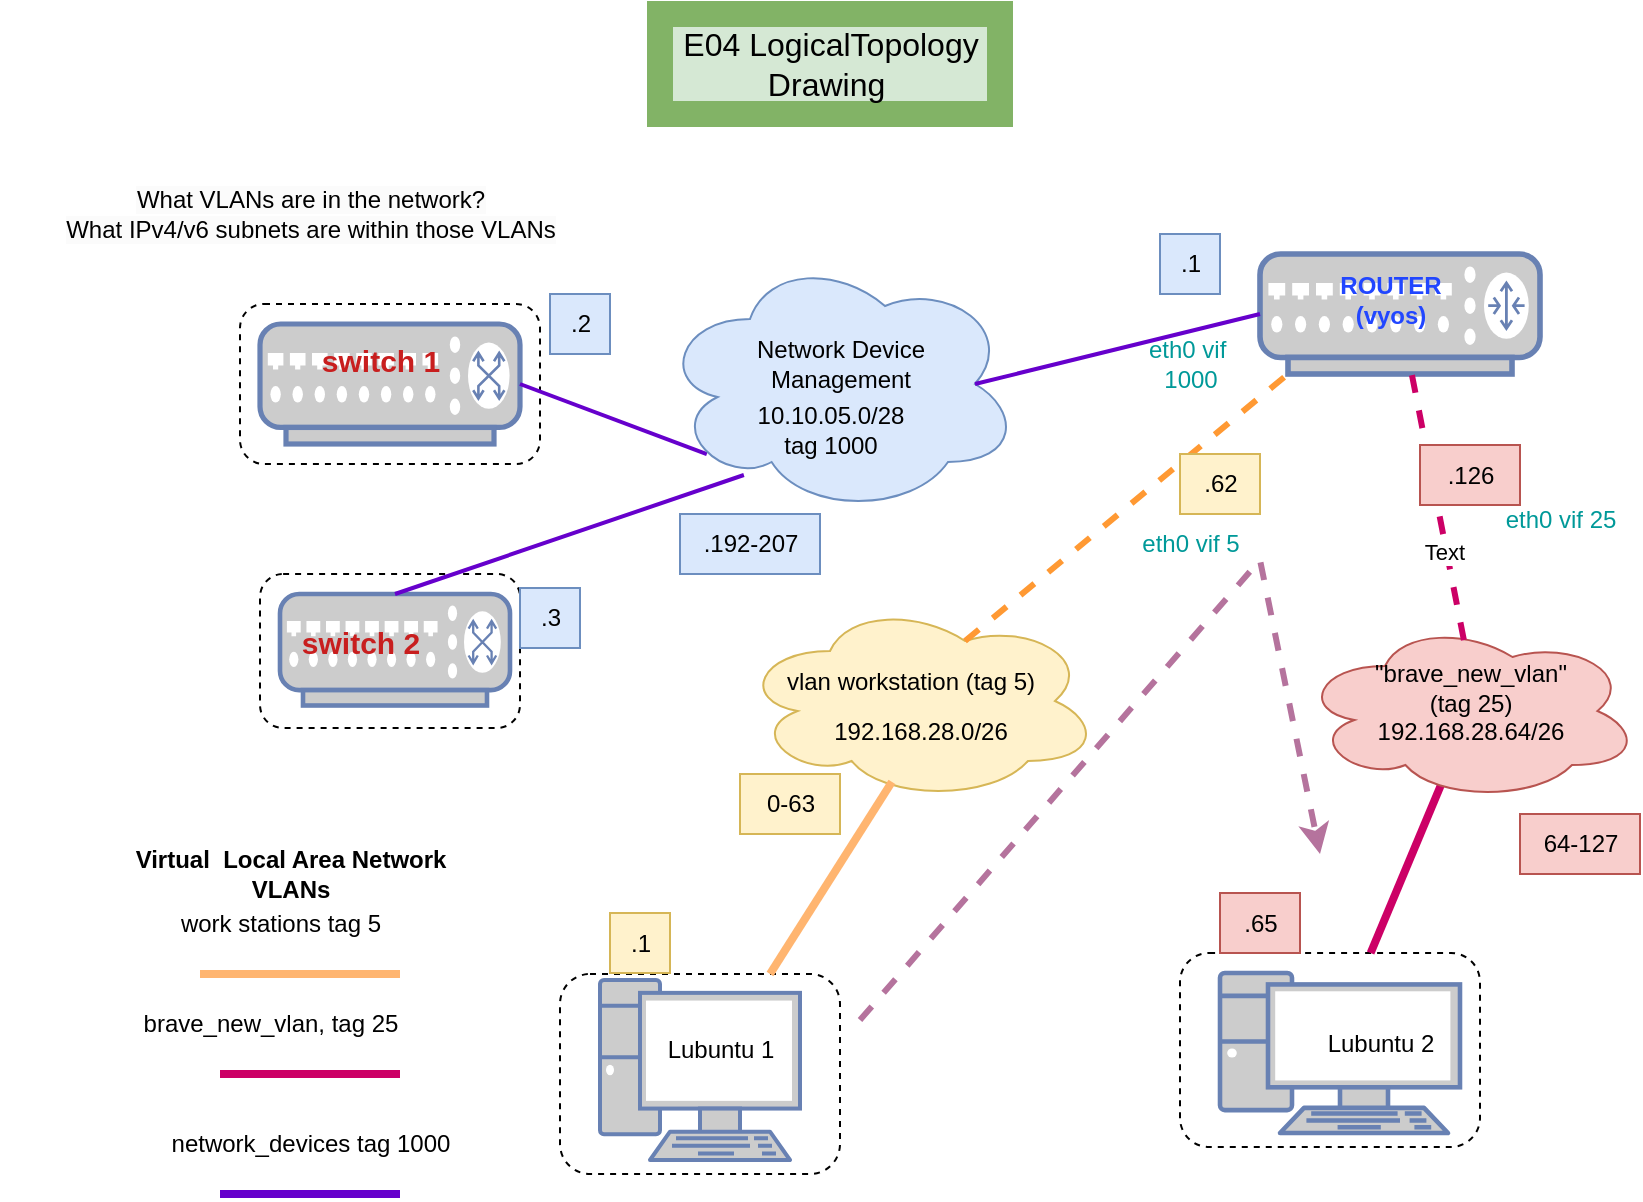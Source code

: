 <mxfile version="20.8.16" type="device" pages="2"><diagram name="logicaltopology" id="qeV6KMHLuQrY1PeakwZa"><mxGraphModel dx="2720" dy="504" grid="1" gridSize="10" guides="1" tooltips="1" connect="1" arrows="1" fold="1" page="1" pageScale="1" pageWidth="850" pageHeight="1100" math="0" shadow="0"><root><mxCell id="qwxIz0Yw8Fisa2bWFFM_-0"/><mxCell id="qwxIz0Yw8Fisa2bWFFM_-1" parent="qwxIz0Yw8Fisa2bWFFM_-0"/><mxCell id="qwxIz0Yw8Fisa2bWFFM_-3" value="" style="rounded=1;whiteSpace=wrap;html=1;dashed=1;" parent="qwxIz0Yw8Fisa2bWFFM_-1" vertex="1"><mxGeometry x="-1050" y="539.5" width="150" height="97" as="geometry"/></mxCell><mxCell id="qwxIz0Yw8Fisa2bWFFM_-4" value="" style="rounded=1;whiteSpace=wrap;html=1;dashed=1;" parent="qwxIz0Yw8Fisa2bWFFM_-1" vertex="1"><mxGeometry x="-1360" y="550" width="140" height="100" as="geometry"/></mxCell><mxCell id="qwxIz0Yw8Fisa2bWFFM_-5" value="" style="rounded=1;whiteSpace=wrap;html=1;dashed=1;" parent="qwxIz0Yw8Fisa2bWFFM_-1" vertex="1"><mxGeometry x="-1510" y="350" width="130" height="77" as="geometry"/></mxCell><mxCell id="qwxIz0Yw8Fisa2bWFFM_-6" value="" style="rounded=1;whiteSpace=wrap;html=1;dashed=1;" parent="qwxIz0Yw8Fisa2bWFFM_-1" vertex="1"><mxGeometry x="-1520" y="215" width="150" height="80" as="geometry"/></mxCell><mxCell id="qwxIz0Yw8Fisa2bWFFM_-7" value="" style="fontColor=#0066CC;verticalAlign=top;verticalLabelPosition=bottom;labelPosition=center;align=center;html=1;outlineConnect=0;fillColor=#CCCCCC;strokeColor=#6881B3;gradientColor=none;gradientDirection=north;strokeWidth=2;shape=mxgraph.networks.pc;" parent="qwxIz0Yw8Fisa2bWFFM_-1" vertex="1"><mxGeometry x="-1340" y="553" width="100" height="90" as="geometry"/></mxCell><mxCell id="qwxIz0Yw8Fisa2bWFFM_-8" value="" style="fontColor=#0066CC;verticalAlign=top;verticalLabelPosition=bottom;labelPosition=center;align=center;html=1;outlineConnect=0;fillColor=#CCCCCC;strokeColor=#6881B3;gradientColor=none;gradientDirection=north;strokeWidth=2;shape=mxgraph.networks.pc;" parent="qwxIz0Yw8Fisa2bWFFM_-1" vertex="1"><mxGeometry x="-1030" y="549.5" width="120" height="80" as="geometry"/></mxCell><mxCell id="qwxIz0Yw8Fisa2bWFFM_-9" value="" style="fontColor=#0066CC;verticalAlign=top;verticalLabelPosition=bottom;labelPosition=center;align=center;html=1;outlineConnect=0;fillColor=#CCCCCC;strokeColor=#6881B3;gradientColor=none;gradientDirection=north;strokeWidth=2;shape=mxgraph.networks.switch;" parent="qwxIz0Yw8Fisa2bWFFM_-1" vertex="1"><mxGeometry x="-1510" y="225" width="130" height="60" as="geometry"/></mxCell><mxCell id="qwxIz0Yw8Fisa2bWFFM_-10" value="" style="fontColor=#0066CC;verticalAlign=top;verticalLabelPosition=bottom;labelPosition=center;align=center;html=1;outlineConnect=0;fillColor=#CCCCCC;strokeColor=#6881B3;gradientColor=none;gradientDirection=north;strokeWidth=2;shape=mxgraph.networks.switch;" parent="qwxIz0Yw8Fisa2bWFFM_-1" vertex="1"><mxGeometry x="-1500" y="360" width="115" height="55.75" as="geometry"/></mxCell><mxCell id="qwxIz0Yw8Fisa2bWFFM_-11" value="Lubuntu 1" style="text;html=1;align=center;verticalAlign=middle;resizable=0;points=[];autosize=1;strokeColor=none;fillColor=none;" parent="qwxIz0Yw8Fisa2bWFFM_-1" vertex="1"><mxGeometry x="-1320" y="573" width="80" height="30" as="geometry"/></mxCell><mxCell id="qwxIz0Yw8Fisa2bWFFM_-12" value="Lubuntu 2" style="text;html=1;align=center;verticalAlign=middle;resizable=0;points=[];autosize=1;strokeColor=none;fillColor=none;" parent="qwxIz0Yw8Fisa2bWFFM_-1" vertex="1"><mxGeometry x="-990" y="569.5" width="80" height="30" as="geometry"/></mxCell><mxCell id="qwxIz0Yw8Fisa2bWFFM_-13" value="&lt;b&gt;switch 1&lt;/b&gt;" style="text;html=1;align=center;verticalAlign=middle;resizable=0;points=[];autosize=1;strokeColor=none;fillColor=none;strokeWidth=4;fontSize=15;fontColor=#c81e1e;" parent="qwxIz0Yw8Fisa2bWFFM_-1" vertex="1"><mxGeometry x="-1490" y="228" width="80" height="30" as="geometry"/></mxCell><mxCell id="qwxIz0Yw8Fisa2bWFFM_-14" value="&lt;b&gt;switch 2&lt;/b&gt;" style="text;html=1;align=center;verticalAlign=middle;resizable=0;points=[];autosize=1;strokeColor=none;fillColor=none;strokeWidth=4;fontSize=15;fontColor=#c81e1e;" parent="qwxIz0Yw8Fisa2bWFFM_-1" vertex="1"><mxGeometry x="-1500" y="368.5" width="80" height="30" as="geometry"/></mxCell><mxCell id="qwxIz0Yw8Fisa2bWFFM_-17" value="" style="endArrow=none;html=1;rounded=0;fontSize=15;fontColor=#0bef4f;exitX=1;exitY=0.5;exitDx=0;exitDy=0;exitPerimeter=0;entryX=0.13;entryY=0.77;entryDx=0;entryDy=0;entryPerimeter=0;strokeColor=#6600CC;strokeWidth=2;" parent="qwxIz0Yw8Fisa2bWFFM_-1" source="qwxIz0Yw8Fisa2bWFFM_-9" target="Al3m2iZyJkR0Cbh-lCBl-0" edge="1"><mxGeometry width="50" height="50" relative="1" as="geometry"><mxPoint x="-1250" y="533" as="sourcePoint"/><mxPoint x="-1140" y="393" as="targetPoint"/></mxGeometry></mxCell><mxCell id="qwxIz0Yw8Fisa2bWFFM_-36" value="" style="fontColor=#0066CC;verticalAlign=top;verticalLabelPosition=bottom;labelPosition=center;align=center;html=1;outlineConnect=0;fillColor=#CCCCCC;strokeColor=#6881B3;gradientColor=none;gradientDirection=north;strokeWidth=2;shape=mxgraph.networks.router;" parent="qwxIz0Yw8Fisa2bWFFM_-1" vertex="1"><mxGeometry x="-1010" y="190" width="140" height="60" as="geometry"/></mxCell><mxCell id="qwxIz0Yw8Fisa2bWFFM_-42" value="&lt;font color=&quot;#2146ff&quot;&gt;&lt;b&gt;ROUTER&lt;br&gt;(vyos)&lt;br&gt;&lt;/b&gt;&lt;/font&gt;" style="text;html=1;align=center;verticalAlign=middle;resizable=0;points=[];autosize=1;strokeColor=none;fillColor=none;" parent="qwxIz0Yw8Fisa2bWFFM_-1" vertex="1"><mxGeometry x="-980" y="193" width="70" height="40" as="geometry"/></mxCell><mxCell id="qwxIz0Yw8Fisa2bWFFM_-43" value="" style="endArrow=none;html=1;rounded=0;fontSize=15;fontColor=#0bef4f;strokeWidth=3;strokeColor=#fc9403;" parent="qwxIz0Yw8Fisa2bWFFM_-1" edge="1"><mxGeometry width="50" height="50" relative="1" as="geometry"><mxPoint x="-1460" y="417" as="sourcePoint"/><mxPoint x="-1460" y="417" as="targetPoint"/><Array as="points"/></mxGeometry></mxCell><mxCell id="Al3m2iZyJkR0Cbh-lCBl-0" value="" style="ellipse;shape=cloud;whiteSpace=wrap;html=1;fillColor=#dae8fc;strokeColor=#6c8ebf;" parent="qwxIz0Yw8Fisa2bWFFM_-1" vertex="1"><mxGeometry x="-1310" y="190" width="180" height="130" as="geometry"/></mxCell><mxCell id="Al3m2iZyJkR0Cbh-lCBl-1" value="" style="endArrow=none;html=1;rounded=0;fontSize=15;fontColor=#0bef4f;entryX=0.233;entryY=0.85;entryDx=0;entryDy=0;entryPerimeter=0;exitX=0.5;exitY=0;exitDx=0;exitDy=0;exitPerimeter=0;strokeColor=#6600CC;strokeWidth=2;" parent="qwxIz0Yw8Fisa2bWFFM_-1" source="qwxIz0Yw8Fisa2bWFFM_-10" target="Al3m2iZyJkR0Cbh-lCBl-0" edge="1"><mxGeometry width="50" height="50" relative="1" as="geometry"><mxPoint x="-1250" y="370" as="sourcePoint"/><mxPoint x="-1204.4" y="284.6" as="targetPoint"/></mxGeometry></mxCell><mxCell id="Al3m2iZyJkR0Cbh-lCBl-2" value="" style="endArrow=none;html=1;rounded=0;fontSize=15;fontColor=#0bef4f;entryX=0.417;entryY=0.9;entryDx=0;entryDy=0;entryPerimeter=0;strokeWidth=4;strokeColor=#CC0066;" parent="qwxIz0Yw8Fisa2bWFFM_-1" source="qwxIz0Yw8Fisa2bWFFM_-3" target="Al3m2iZyJkR0Cbh-lCBl-3" edge="1"><mxGeometry width="50" height="50" relative="1" as="geometry"><mxPoint x="-1020" y="500" as="sourcePoint"/><mxPoint x="-1192.04" y="291" as="targetPoint"/></mxGeometry></mxCell><mxCell id="Al3m2iZyJkR0Cbh-lCBl-3" value="" style="ellipse;shape=cloud;whiteSpace=wrap;html=1;fillColor=#f8cecc;strokeColor=#b85450;" parent="qwxIz0Yw8Fisa2bWFFM_-1" vertex="1"><mxGeometry x="-990" y="373.5" width="170" height="90" as="geometry"/></mxCell><mxCell id="Al3m2iZyJkR0Cbh-lCBl-4" value="" style="ellipse;shape=cloud;whiteSpace=wrap;html=1;fillColor=#fff2cc;strokeColor=#d6b656;" parent="qwxIz0Yw8Fisa2bWFFM_-1" vertex="1"><mxGeometry x="-1270" y="363.5" width="180" height="100" as="geometry"/></mxCell><mxCell id="Al3m2iZyJkR0Cbh-lCBl-5" value="" style="endArrow=none;html=1;rounded=0;fontSize=15;fontColor=#0bef4f;exitX=0.625;exitY=0.2;exitDx=0;exitDy=0;exitPerimeter=0;strokeColor=#FF9933;strokeWidth=3;dashed=1;entryX=0.1;entryY=1;entryDx=0;entryDy=0;entryPerimeter=0;" parent="qwxIz0Yw8Fisa2bWFFM_-1" source="Al3m2iZyJkR0Cbh-lCBl-4" target="qwxIz0Yw8Fisa2bWFFM_-36" edge="1"><mxGeometry width="50" height="50" relative="1" as="geometry"><mxPoint x="-1320" y="302.75" as="sourcePoint"/><mxPoint x="-1204.4" y="284.6" as="targetPoint"/><Array as="points"/></mxGeometry></mxCell><mxCell id="Al3m2iZyJkR0Cbh-lCBl-6" value="" style="endArrow=none;html=1;rounded=0;fontSize=15;fontColor=#0bef4f;exitX=0.482;exitY=0.106;exitDx=0;exitDy=0;exitPerimeter=0;strokeColor=#CC0066;strokeWidth=3;dashed=1;" parent="qwxIz0Yw8Fisa2bWFFM_-1" source="Al3m2iZyJkR0Cbh-lCBl-3" target="qwxIz0Yw8Fisa2bWFFM_-36" edge="1"><mxGeometry width="50" height="50" relative="1" as="geometry"><mxPoint x="-952.173" y="493" as="sourcePoint"/><mxPoint x="-950" y="310" as="targetPoint"/></mxGeometry></mxCell><mxCell id="PrkLAo2IwkFlciWaxY1A-0" value="Text" style="edgeLabel;html=1;align=center;verticalAlign=middle;resizable=0;points=[];" parent="Al3m2iZyJkR0Cbh-lCBl-6" vertex="1" connectable="0"><mxGeometry x="-0.313" y="1" relative="1" as="geometry"><mxPoint y="1" as="offset"/></mxGeometry></mxCell><mxCell id="Al3m2iZyJkR0Cbh-lCBl-7" value="" style="endArrow=none;html=1;rounded=0;fontSize=15;fontColor=#0bef4f;exitX=0.875;exitY=0.5;exitDx=0;exitDy=0;exitPerimeter=0;entryX=0;entryY=0.5;entryDx=0;entryDy=0;entryPerimeter=0;strokeColor=#6600CC;strokeWidth=2;" parent="qwxIz0Yw8Fisa2bWFFM_-1" source="Al3m2iZyJkR0Cbh-lCBl-0" target="qwxIz0Yw8Fisa2bWFFM_-36" edge="1"><mxGeometry width="50" height="50" relative="1" as="geometry"><mxPoint x="-942.173" y="503" as="sourcePoint"/><mxPoint x="-1040" y="190" as="targetPoint"/></mxGeometry></mxCell><mxCell id="Al3m2iZyJkR0Cbh-lCBl-8" value="" style="endArrow=none;html=1;rounded=0;fontSize=15;fontColor=#0bef4f;entryX=0.422;entryY=0.904;entryDx=0;entryDy=0;entryPerimeter=0;exitX=0.75;exitY=0;exitDx=0;exitDy=0;strokeColor=#FFB570;strokeWidth=4;" parent="qwxIz0Yw8Fisa2bWFFM_-1" source="qwxIz0Yw8Fisa2bWFFM_-4" target="Al3m2iZyJkR0Cbh-lCBl-4" edge="1"><mxGeometry width="50" height="50" relative="1" as="geometry"><mxPoint x="-1125" y="376" as="sourcePoint"/><mxPoint x="-1015.34" y="209.67" as="targetPoint"/><Array as="points"/></mxGeometry></mxCell><mxCell id="Al3m2iZyJkR0Cbh-lCBl-10" value="192.168.28.0/26" style="text;html=1;align=center;verticalAlign=middle;resizable=0;points=[];autosize=1;strokeColor=none;fillColor=none;" parent="qwxIz0Yw8Fisa2bWFFM_-1" vertex="1"><mxGeometry x="-1235" y="413.5" width="110" height="30" as="geometry"/></mxCell><mxCell id="Al3m2iZyJkR0Cbh-lCBl-12" value="192.168.28.64/26" style="text;html=1;align=center;verticalAlign=middle;resizable=0;points=[];autosize=1;strokeColor=none;fillColor=none;" parent="qwxIz0Yw8Fisa2bWFFM_-1" vertex="1"><mxGeometry x="-965" y="413.5" width="120" height="30" as="geometry"/></mxCell><mxCell id="Al3m2iZyJkR0Cbh-lCBl-13" value="vlan workstation (tag 5)" style="text;html=1;align=center;verticalAlign=middle;resizable=0;points=[];autosize=1;strokeColor=none;fillColor=none;" parent="qwxIz0Yw8Fisa2bWFFM_-1" vertex="1"><mxGeometry x="-1260" y="389.25" width="150" height="30" as="geometry"/></mxCell><mxCell id="Al3m2iZyJkR0Cbh-lCBl-14" value="&quot;brave_new_vlan&quot;&lt;br&gt;(tag 25)" style="text;html=1;align=center;verticalAlign=middle;resizable=0;points=[];autosize=1;strokeColor=none;fillColor=none;" parent="qwxIz0Yw8Fisa2bWFFM_-1" vertex="1"><mxGeometry x="-965" y="387" width="120" height="40" as="geometry"/></mxCell><mxCell id="Al3m2iZyJkR0Cbh-lCBl-16" value=".1" style="text;html=1;align=center;verticalAlign=middle;resizable=0;points=[];autosize=1;strokeColor=#d6b656;fillColor=#fff2cc;" parent="qwxIz0Yw8Fisa2bWFFM_-1" vertex="1"><mxGeometry x="-1335" y="519.5" width="30" height="30" as="geometry"/></mxCell><mxCell id="Al3m2iZyJkR0Cbh-lCBl-17" value=".65" style="text;html=1;align=center;verticalAlign=middle;resizable=0;points=[];autosize=1;strokeColor=#b85450;fillColor=#f8cecc;" parent="qwxIz0Yw8Fisa2bWFFM_-1" vertex="1"><mxGeometry x="-1030" y="509.5" width="40" height="30" as="geometry"/></mxCell><mxCell id="Al3m2iZyJkR0Cbh-lCBl-18" value="&lt;b&gt;Virtual&amp;nbsp; Local Area Network&lt;br&gt;VLANs&lt;/b&gt;" style="text;html=1;align=center;verticalAlign=middle;resizable=0;points=[];autosize=1;strokeColor=none;fillColor=none;" parent="qwxIz0Yw8Fisa2bWFFM_-1" vertex="1"><mxGeometry x="-1585" y="480" width="180" height="40" as="geometry"/></mxCell><mxCell id="Al3m2iZyJkR0Cbh-lCBl-20" value="work stations tag 5" style="text;html=1;align=center;verticalAlign=middle;resizable=0;points=[];autosize=1;strokeColor=none;fillColor=none;" parent="qwxIz0Yw8Fisa2bWFFM_-1" vertex="1"><mxGeometry x="-1560" y="509.5" width="120" height="30" as="geometry"/></mxCell><mxCell id="Al3m2iZyJkR0Cbh-lCBl-21" value="Network Device &lt;br&gt;Management" style="text;html=1;align=center;verticalAlign=middle;resizable=0;points=[];autosize=1;strokeColor=none;fillColor=none;" parent="qwxIz0Yw8Fisa2bWFFM_-1" vertex="1"><mxGeometry x="-1275" y="225" width="110" height="40" as="geometry"/></mxCell><mxCell id="lAEx5YXBHtwdV5dnsLdk-1" value="&lt;br&gt;&lt;span style=&quot;color: rgb(0, 0, 0); font-family: Helvetica; font-size: 12px; font-style: normal; font-variant-ligatures: normal; font-variant-caps: normal; font-weight: 400; letter-spacing: normal; orphans: 2; text-align: left; text-indent: 0px; text-transform: none; widows: 2; word-spacing: 0px; -webkit-text-stroke-width: 0px; background-color: rgb(251, 251, 251); text-decoration-thickness: initial; text-decoration-style: initial; text-decoration-color: initial; float: none; display: inline !important;&quot;&gt;What VLANs are in the network?&lt;/span&gt;&lt;br style=&quot;border-color: var(--border-color); color: rgb(0, 0, 0); font-family: Helvetica; font-size: 12px; font-style: normal; font-variant-ligatures: normal; font-variant-caps: normal; font-weight: 400; letter-spacing: normal; orphans: 2; text-align: left; text-indent: 0px; text-transform: none; widows: 2; word-spacing: 0px; -webkit-text-stroke-width: 0px; background-color: rgb(251, 251, 251); text-decoration-thickness: initial; text-decoration-style: initial; text-decoration-color: initial;&quot;&gt;&lt;span style=&quot;color: rgb(0, 0, 0); font-family: Helvetica; font-size: 12px; font-style: normal; font-variant-ligatures: normal; font-variant-caps: normal; font-weight: 400; letter-spacing: normal; orphans: 2; text-align: left; text-indent: 0px; text-transform: none; widows: 2; word-spacing: 0px; -webkit-text-stroke-width: 0px; background-color: rgb(251, 251, 251); text-decoration-thickness: initial; text-decoration-style: initial; text-decoration-color: initial; float: none; display: inline !important;&quot;&gt;What IPv4/v6 subnets are within those VLANs&lt;/span&gt;&lt;br&gt;" style="text;html=1;align=center;verticalAlign=middle;resizable=0;points=[];autosize=1;strokeColor=none;fillColor=none;" parent="qwxIz0Yw8Fisa2bWFFM_-1" vertex="1"><mxGeometry x="-1620" y="133" width="270" height="60" as="geometry"/></mxCell><mxCell id="lAEx5YXBHtwdV5dnsLdk-2" value="" style="endArrow=none;html=1;rounded=0;fontSize=15;fontColor=#0bef4f;strokeColor=#FFB570;strokeWidth=4;" parent="qwxIz0Yw8Fisa2bWFFM_-1" edge="1"><mxGeometry width="50" height="50" relative="1" as="geometry"><mxPoint x="-1540" y="550" as="sourcePoint"/><mxPoint x="-1440" y="550" as="targetPoint"/><Array as="points"/></mxGeometry></mxCell><mxCell id="lAEx5YXBHtwdV5dnsLdk-3" value="brave_new_vlan, tag 25" style="text;html=1;align=center;verticalAlign=middle;resizable=0;points=[];autosize=1;strokeColor=none;fillColor=none;" parent="qwxIz0Yw8Fisa2bWFFM_-1" vertex="1"><mxGeometry x="-1580" y="560" width="150" height="30" as="geometry"/></mxCell><mxCell id="lAEx5YXBHtwdV5dnsLdk-4" value="" style="endArrow=none;html=1;rounded=0;fontSize=15;fontColor=#0bef4f;strokeWidth=4;strokeColor=#CC0066;" parent="qwxIz0Yw8Fisa2bWFFM_-1" edge="1"><mxGeometry width="50" height="50" relative="1" as="geometry"><mxPoint x="-1530" y="600" as="sourcePoint"/><mxPoint x="-1440" y="600" as="targetPoint"/></mxGeometry></mxCell><mxCell id="lAEx5YXBHtwdV5dnsLdk-5" value=".126" style="text;html=1;align=center;verticalAlign=middle;resizable=0;points=[];autosize=1;strokeColor=#b85450;fillColor=#f8cecc;" parent="qwxIz0Yw8Fisa2bWFFM_-1" vertex="1"><mxGeometry x="-930" y="285.5" width="50" height="30" as="geometry"/></mxCell><mxCell id="lAEx5YXBHtwdV5dnsLdk-6" value=".62" style="text;html=1;align=center;verticalAlign=middle;resizable=0;points=[];autosize=1;strokeColor=#d6b656;fillColor=#fff2cc;" parent="qwxIz0Yw8Fisa2bWFFM_-1" vertex="1"><mxGeometry x="-1050" y="290" width="40" height="30" as="geometry"/></mxCell><mxCell id="lAEx5YXBHtwdV5dnsLdk-8" value="&lt;font color=&quot;#009999&quot;&gt;eth0 vif 5&lt;/font&gt;" style="text;html=1;align=center;verticalAlign=middle;resizable=0;points=[];autosize=1;strokeColor=none;fillColor=none;" parent="qwxIz0Yw8Fisa2bWFFM_-1" vertex="1"><mxGeometry x="-1080" y="320" width="70" height="30" as="geometry"/></mxCell><mxCell id="lAEx5YXBHtwdV5dnsLdk-9" value="&lt;font color=&quot;#009999&quot;&gt;eth0 vif 25&lt;/font&gt;" style="text;html=1;align=center;verticalAlign=middle;resizable=0;points=[];autosize=1;strokeColor=none;fillColor=none;" parent="qwxIz0Yw8Fisa2bWFFM_-1" vertex="1"><mxGeometry x="-900" y="308" width="80" height="30" as="geometry"/></mxCell><mxCell id="lAEx5YXBHtwdV5dnsLdk-11" value="" style="endArrow=classic;html=1;rounded=0;dashed=1;strokeColor=#B5739D;strokeWidth=3;fontColor=#009999;" parent="qwxIz0Yw8Fisa2bWFFM_-1" edge="1"><mxGeometry relative="1" as="geometry"><mxPoint x="-1210" y="573" as="sourcePoint"/><mxPoint x="-980" y="490" as="targetPoint"/><Array as="points"><mxPoint x="-1010" y="343"/></Array></mxGeometry></mxCell><mxCell id="lAEx5YXBHtwdV5dnsLdk-15" value="&lt;div style=&quot;color: rgb(0, 0, 0); background-color: rgb(255, 255, 255); font-family: Consolas, &amp;quot;Courier New&amp;quot;, monospace; font-weight: normal; font-size: 14px; line-height: 19px;&quot;&gt;&lt;br&gt;&lt;/div&gt;" style="text;whiteSpace=wrap;html=1;fontColor=#009999;" parent="qwxIz0Yw8Fisa2bWFFM_-1" vertex="1"><mxGeometry x="-1640" y="260" width="130" height="40" as="geometry"/></mxCell><mxCell id="lbjpzGpcltAvPDNy1BtQ-0" value="0-63" style="text;html=1;align=center;verticalAlign=middle;resizable=0;points=[];autosize=1;strokeColor=#d6b656;fillColor=#fff2cc;" parent="qwxIz0Yw8Fisa2bWFFM_-1" vertex="1"><mxGeometry x="-1270" y="450" width="50" height="30" as="geometry"/></mxCell><mxCell id="lbjpzGpcltAvPDNy1BtQ-1" value="64-127" style="text;html=1;align=center;verticalAlign=middle;resizable=0;points=[];autosize=1;strokeColor=#b85450;fillColor=#f8cecc;rotation=0;strokeWidth=1;" parent="qwxIz0Yw8Fisa2bWFFM_-1" vertex="1"><mxGeometry x="-880" y="470" width="60" height="30" as="geometry"/></mxCell><mxCell id="lbjpzGpcltAvPDNy1BtQ-2" value="10.10.05.0/28&lt;br&gt;tag 1000" style="text;html=1;align=center;verticalAlign=middle;resizable=0;points=[];autosize=1;strokeColor=none;fillColor=none;" parent="qwxIz0Yw8Fisa2bWFFM_-1" vertex="1"><mxGeometry x="-1275" y="258" width="100" height="40" as="geometry"/></mxCell><mxCell id="lbjpzGpcltAvPDNy1BtQ-3" value=".192-207" style="text;html=1;align=center;verticalAlign=middle;resizable=0;points=[];autosize=1;strokeColor=#6c8ebf;fillColor=#dae8fc;" parent="qwxIz0Yw8Fisa2bWFFM_-1" vertex="1"><mxGeometry x="-1300" y="320" width="70" height="30" as="geometry"/></mxCell><mxCell id="lbjpzGpcltAvPDNy1BtQ-4" value=".2" style="text;html=1;align=center;verticalAlign=middle;resizable=0;points=[];autosize=1;strokeColor=#6c8ebf;fillColor=#dae8fc;" parent="qwxIz0Yw8Fisa2bWFFM_-1" vertex="1"><mxGeometry x="-1365" y="210" width="30" height="30" as="geometry"/></mxCell><mxCell id="lbjpzGpcltAvPDNy1BtQ-5" value=".3" style="text;html=1;align=center;verticalAlign=middle;resizable=0;points=[];autosize=1;strokeColor=#6c8ebf;fillColor=#dae8fc;" parent="qwxIz0Yw8Fisa2bWFFM_-1" vertex="1"><mxGeometry x="-1380" y="357" width="30" height="30" as="geometry"/></mxCell><mxCell id="lbjpzGpcltAvPDNy1BtQ-6" value=".1" style="text;html=1;align=center;verticalAlign=middle;resizable=0;points=[];autosize=1;strokeColor=#6c8ebf;fillColor=#dae8fc;" parent="qwxIz0Yw8Fisa2bWFFM_-1" vertex="1"><mxGeometry x="-1060" y="180" width="30" height="30" as="geometry"/></mxCell><mxCell id="TesoQ4hQC-_xA4j6sF-K-0" value="network_devices tag 1000" style="text;html=1;align=center;verticalAlign=middle;resizable=0;points=[];autosize=1;strokeColor=none;fillColor=none;" parent="qwxIz0Yw8Fisa2bWFFM_-1" vertex="1"><mxGeometry x="-1565" y="620" width="160" height="30" as="geometry"/></mxCell><mxCell id="MO_uhrMq2VXEAaDzTFt1-0" value="" style="endArrow=none;html=1;rounded=0;fontSize=15;fontColor=#0bef4f;strokeWidth=4;strokeColor=#6600CC;" parent="qwxIz0Yw8Fisa2bWFFM_-1" edge="1"><mxGeometry width="50" height="50" relative="1" as="geometry"><mxPoint x="-1530" y="660" as="sourcePoint"/><mxPoint x="-1440" y="660" as="targetPoint"/></mxGeometry></mxCell><mxCell id="pnl0ZPIRtJ7B4IDWRTgF-0" value="&lt;font style=&quot;font-size: 16px;&quot;&gt;E04 LogicalTopology&lt;br&gt;&amp;nbsp;Drawing&amp;nbsp;&amp;nbsp;&lt;/font&gt;" style="text;html=1;align=center;verticalAlign=middle;resizable=0;points=[];autosize=1;strokeColor=#82b366;fillColor=#d5e8d4;strokeWidth=13;" parent="qwxIz0Yw8Fisa2bWFFM_-1" vertex="1"><mxGeometry x="-1310" y="70" width="170" height="50" as="geometry"/></mxCell><mxCell id="2dmWXf_Gnchoe5fOIf2q-0" value="&lt;font color=&quot;#009999&quot;&gt;eth0 vif&amp;nbsp;&lt;br&gt;1000&lt;br&gt;&lt;/font&gt;" style="text;html=1;align=center;verticalAlign=middle;resizable=0;points=[];autosize=1;strokeColor=none;fillColor=none;" parent="qwxIz0Yw8Fisa2bWFFM_-1" vertex="1"><mxGeometry x="-1080" y="225" width="70" height="40" as="geometry"/></mxCell></root></mxGraphModel></diagram><diagram name="physical topology" id="oZ639jNPgT0FWRtUMdjN"><mxGraphModel dx="1630" dy="504" grid="1" gridSize="10" guides="1" tooltips="1" connect="1" arrows="1" fold="1" page="1" pageScale="1" pageWidth="850" pageHeight="1100" math="0" shadow="0"><root><mxCell id="0"/><mxCell id="1" parent="0"/><mxCell id="1MEVXqRaKqJz-5Ngp7nS-14" value="&lt;font style=&quot;font-size: 13px;&quot;&gt;LAN1&lt;/font&gt;" style="text;html=1;align=center;verticalAlign=middle;resizable=0;points=[];autosize=1;strokeColor=none;fillColor=none;fontSize=15;fontColor=#0bef4f;rotation=-60;strokeWidth=4;" parent="1" vertex="1"><mxGeometry x="170" y="340" width="60" height="30" as="geometry"/></mxCell><mxCell id="a9g7WxxY4BnuT-j-SlQe-5" value="" style="rounded=1;whiteSpace=wrap;html=1;dashed=1;" parent="1" vertex="1"><mxGeometry x="510" y="383" width="182.5" height="100" as="geometry"/></mxCell><mxCell id="a9g7WxxY4BnuT-j-SlQe-4" value="" style="rounded=1;whiteSpace=wrap;html=1;dashed=1;" parent="1" vertex="1"><mxGeometry x="130" y="393" width="180" height="110" as="geometry"/></mxCell><mxCell id="a9g7WxxY4BnuT-j-SlQe-3" value="" style="rounded=1;whiteSpace=wrap;html=1;dashed=1;" parent="1" vertex="1"><mxGeometry x="470" y="193" width="180" height="100" as="geometry"/></mxCell><mxCell id="a9g7WxxY4BnuT-j-SlQe-1" value="" style="rounded=1;whiteSpace=wrap;html=1;dashed=1;" parent="1" vertex="1"><mxGeometry x="130" y="193" width="215" height="105" as="geometry"/></mxCell><mxCell id="ebIhvrWsQ998OHaFIpHJ-9" value="" style="fontColor=#0066CC;verticalAlign=top;verticalLabelPosition=bottom;labelPosition=center;align=center;html=1;outlineConnect=0;fillColor=#CCCCCC;strokeColor=#6881B3;gradientColor=none;gradientDirection=north;strokeWidth=2;shape=mxgraph.networks.pc;" parent="1" vertex="1"><mxGeometry x="170" y="403" width="100" height="90" as="geometry"/></mxCell><mxCell id="ebIhvrWsQ998OHaFIpHJ-10" value="" style="fontColor=#0066CC;verticalAlign=top;verticalLabelPosition=bottom;labelPosition=center;align=center;html=1;outlineConnect=0;fillColor=#CCCCCC;strokeColor=#6881B3;gradientColor=none;gradientDirection=north;strokeWidth=2;shape=mxgraph.networks.pc;" parent="1" vertex="1"><mxGeometry x="530" y="393" width="120" height="80" as="geometry"/></mxCell><mxCell id="ebIhvrWsQ998OHaFIpHJ-11" value="" style="fontColor=#0066CC;verticalAlign=top;verticalLabelPosition=bottom;labelPosition=center;align=center;html=1;outlineConnect=0;fillColor=#CCCCCC;strokeColor=#6881B3;gradientColor=none;gradientDirection=north;strokeWidth=2;shape=mxgraph.networks.switch;" parent="1" vertex="1"><mxGeometry x="150" y="203" width="170" height="85" as="geometry"/></mxCell><mxCell id="ebIhvrWsQ998OHaFIpHJ-12" value="" style="fontColor=#0066CC;verticalAlign=top;verticalLabelPosition=bottom;labelPosition=center;align=center;html=1;outlineConnect=0;fillColor=#CCCCCC;strokeColor=#6881B3;gradientColor=none;gradientDirection=north;strokeWidth=2;shape=mxgraph.networks.switch;" parent="1" vertex="1"><mxGeometry x="480" y="205.5" width="140" height="77.5" as="geometry"/></mxCell><mxCell id="ebIhvrWsQ998OHaFIpHJ-13" value="Lubuntu 1" style="text;html=1;align=center;verticalAlign=middle;resizable=0;points=[];autosize=1;strokeColor=none;fillColor=none;" parent="1" vertex="1"><mxGeometry x="190" y="423" width="80" height="30" as="geometry"/></mxCell><mxCell id="ebIhvrWsQ998OHaFIpHJ-14" value="Lubuntu 2" style="text;html=1;align=center;verticalAlign=middle;resizable=0;points=[];autosize=1;strokeColor=none;fillColor=none;" parent="1" vertex="1"><mxGeometry x="570" y="413" width="80" height="30" as="geometry"/></mxCell><mxCell id="ebIhvrWsQ998OHaFIpHJ-15" value="&lt;b&gt;switch 1&lt;/b&gt;" style="text;html=1;align=center;verticalAlign=middle;resizable=0;points=[];autosize=1;strokeColor=none;fillColor=none;strokeWidth=4;fontSize=15;fontColor=#c81e1e;" parent="1" vertex="1"><mxGeometry x="190" y="228" width="80" height="30" as="geometry"/></mxCell><mxCell id="ebIhvrWsQ998OHaFIpHJ-17" value="&lt;b&gt;switch 2&lt;/b&gt;" style="text;html=1;align=center;verticalAlign=middle;resizable=0;points=[];autosize=1;strokeColor=none;fillColor=none;strokeWidth=4;fontSize=15;fontColor=#c81e1e;" parent="1" vertex="1"><mxGeometry x="500" y="228" width="80" height="30" as="geometry"/></mxCell><mxCell id="ebIhvrWsQ998OHaFIpHJ-37" value="" style="endArrow=none;html=1;rounded=0;fontSize=15;fontColor=#0bef4f;exitX=0.5;exitY=0.07;exitDx=0;exitDy=0;exitPerimeter=0;strokeWidth=3;strokeColor=#CC0066;" parent="1" source="ebIhvrWsQ998OHaFIpHJ-10" target="ebIhvrWsQ998OHaFIpHJ-12" edge="1"><mxGeometry width="50" height="50" relative="1" as="geometry"><mxPoint x="340" y="413" as="sourcePoint"/><mxPoint x="390" y="363" as="targetPoint"/></mxGeometry></mxCell><mxCell id="ebIhvrWsQ998OHaFIpHJ-38" value="" style="endArrow=none;html=1;rounded=0;fontSize=15;fontColor=#0bef4f;entryX=0.5;entryY=1;entryDx=0;entryDy=0;entryPerimeter=0;strokeWidth=3;strokeColor=#fc9403;exitX=0.25;exitY=0.067;exitDx=0;exitDy=0;exitPerimeter=0;" parent="1" source="ebIhvrWsQ998OHaFIpHJ-13" target="ebIhvrWsQ998OHaFIpHJ-11" edge="1"><mxGeometry width="50" height="50" relative="1" as="geometry"><mxPoint x="210" y="383" as="sourcePoint"/><mxPoint x="390" y="363" as="targetPoint"/><Array as="points"/></mxGeometry></mxCell><mxCell id="ebIhvrWsQ998OHaFIpHJ-39" value="" style="endArrow=none;html=1;rounded=0;fontSize=15;fontColor=#0bef4f;exitX=1;exitY=0.5;exitDx=0;exitDy=0;exitPerimeter=0;entryX=0;entryY=0.5;entryDx=0;entryDy=0;entryPerimeter=0;" parent="1" source="ebIhvrWsQ998OHaFIpHJ-11" target="ebIhvrWsQ998OHaFIpHJ-12" edge="1"><mxGeometry width="50" height="50" relative="1" as="geometry"><mxPoint x="340" y="413" as="sourcePoint"/><mxPoint x="450" y="273" as="targetPoint"/></mxGeometry></mxCell><mxCell id="ebIhvrWsQ998OHaFIpHJ-42" value="LAN2" style="text;html=1;align=center;verticalAlign=middle;resizable=0;points=[];autosize=1;strokeColor=none;fillColor=none;fontSize=15;fontColor=#0bef4f;rotation=0;" parent="1" vertex="1"><mxGeometry x="320" y="218" width="60" height="30" as="geometry"/></mxCell><mxCell id="ebIhvrWsQ998OHaFIpHJ-43" value="LAN3" style="text;html=1;align=center;verticalAlign=middle;resizable=0;points=[];autosize=1;strokeColor=none;fillColor=none;fontSize=15;fontColor=#0bef4f;rotation=65;" parent="1" vertex="1"><mxGeometry x="560" y="328" width="60" height="30" as="geometry"/></mxCell><mxCell id="ebIhvrWsQ998OHaFIpHJ-44" value="Adapter 2&lt;br&gt;port 1" style="text;html=1;align=center;verticalAlign=middle;resizable=0;points=[];autosize=1;strokeColor=none;fillColor=none;fontSize=15;fontColor=#194fcc;" parent="1" vertex="1"><mxGeometry x="225" y="278" width="90" height="50" as="geometry"/></mxCell><mxCell id="ebIhvrWsQ998OHaFIpHJ-45" value="Adapter 3,&lt;br&gt;Port 2" style="text;html=1;align=center;verticalAlign=middle;resizable=0;points=[];autosize=1;strokeColor=none;fillColor=none;fontSize=15;fontColor=#0b26ef;" parent="1" vertex="1"><mxGeometry x="315" y="248" width="90" height="50" as="geometry"/></mxCell><mxCell id="ebIhvrWsQ998OHaFIpHJ-46" value="Adapter 3&lt;br&gt;port 2" style="text;html=1;align=center;verticalAlign=middle;resizable=0;points=[];autosize=1;strokeColor=none;fillColor=none;fontSize=15;fontColor=#0b26ef;" parent="1" vertex="1"><mxGeometry x="460" y="278" width="90" height="50" as="geometry"/></mxCell><mxCell id="a9g7WxxY4BnuT-j-SlQe-2" value="VM" style="text;html=1;align=center;verticalAlign=middle;resizable=0;points=[];autosize=1;strokeColor=none;fillColor=none;" parent="1" vertex="1"><mxGeometry x="150" y="173" width="40" height="30" as="geometry"/></mxCell><mxCell id="a9g7WxxY4BnuT-j-SlQe-7" value="VM" style="text;html=1;align=center;verticalAlign=middle;resizable=0;points=[];autosize=1;strokeColor=none;fillColor=none;" parent="1" vertex="1"><mxGeometry x="140" y="363" width="40" height="30" as="geometry"/></mxCell><mxCell id="a9g7WxxY4BnuT-j-SlQe-8" value="VM" style="text;html=1;align=center;verticalAlign=middle;resizable=0;points=[];autosize=1;strokeColor=none;fillColor=none;" parent="1" vertex="1"><mxGeometry x="520" y="353" width="40" height="30" as="geometry"/></mxCell><mxCell id="a9g7WxxY4BnuT-j-SlQe-9" value="VM" style="text;html=1;align=center;verticalAlign=middle;resizable=0;points=[];autosize=1;strokeColor=none;fillColor=none;" parent="1" vertex="1"><mxGeometry x="470" y="163" width="40" height="30" as="geometry"/></mxCell><mxCell id="vHMbY9uXmQQTF_5gweqi-1" value="MAC address&lt;br&gt;080027150246" style="text;html=1;align=center;verticalAlign=middle;resizable=0;points=[];autosize=1;strokeColor=#d79b00;fillColor=#ffe6cc;" parent="1" vertex="1"><mxGeometry x="30" y="363" width="100" height="40" as="geometry"/></mxCell><mxCell id="vHMbY9uXmQQTF_5gweqi-2" value="MAC address&lt;br&gt;0800276b870b" style="text;html=1;align=center;verticalAlign=middle;resizable=0;points=[];autosize=1;strokeColor=#d79b00;fillColor=#ffe6cc;" parent="1" vertex="1"><mxGeometry x="405" y="383" width="100" height="40" as="geometry"/></mxCell><mxCell id="vHMbY9uXmQQTF_5gweqi-3" value="192.168.0.1" style="text;html=1;align=center;verticalAlign=middle;resizable=0;points=[];autosize=1;strokeColor=#6c8ebf;fillColor=#dae8fc;rotation=0;" parent="1" vertex="1"><mxGeometry x="255" y="333" width="90" height="30" as="geometry"/></mxCell><mxCell id="vHMbY9uXmQQTF_5gweqi-4" value="192.168.0.2" style="text;html=1;align=center;verticalAlign=middle;resizable=0;points=[];autosize=1;strokeColor=#6c8ebf;fillColor=#dae8fc;" parent="1" vertex="1"><mxGeometry x="630" y="353" width="90" height="30" as="geometry"/></mxCell><mxCell id="vHMbY9uXmQQTF_5gweqi-8" value="" style="endArrow=none;html=1;rounded=0;fontSize=15;fontColor=#0bef4f;entryX=0;entryY=0.25;entryDx=0;entryDy=0;fillColor=#fff2cc;strokeColor=#e07c0b;strokeWidth=3;dashed=1;exitX=-0.011;exitY=-0.033;exitDx=0;exitDy=0;exitPerimeter=0;" parent="1" source="ebIhvrWsQ998OHaFIpHJ-42" target="a9g7WxxY4BnuT-j-SlQe-3" edge="1"><mxGeometry width="50" height="50" relative="1" as="geometry"><mxPoint x="350" y="219.25" as="sourcePoint"/><mxPoint x="510" y="218" as="targetPoint"/></mxGeometry></mxCell><mxCell id="vHMbY9uXmQQTF_5gweqi-9" value="&lt;font style=&quot;font-size: 16px;&quot;&gt;E04 PhysicalTopology&lt;br&gt;&amp;nbsp;Drawing&amp;nbsp;&amp;nbsp;&lt;/font&gt;" style="text;html=1;align=center;verticalAlign=middle;resizable=0;points=[];autosize=1;strokeColor=#82b366;fillColor=#d5e8d4;strokeWidth=13;" parent="1" vertex="1"><mxGeometry x="220" y="20" width="180" height="50" as="geometry"/></mxCell><mxCell id="1MEVXqRaKqJz-5Ngp7nS-2" value="" style="fontColor=#0066CC;verticalAlign=top;verticalLabelPosition=bottom;labelPosition=center;align=center;html=1;outlineConnect=0;fillColor=#CCCCCC;strokeColor=#6881B3;gradientColor=none;gradientDirection=north;strokeWidth=2;shape=mxgraph.networks.router;" parent="1" vertex="1"><mxGeometry x="555" y="50" width="100" height="30" as="geometry"/></mxCell><mxCell id="1MEVXqRaKqJz-5Ngp7nS-3" value="" style="endArrow=none;html=1;rounded=0;fontSize=15;fontColor=#0bef4f;exitX=0.993;exitY=0.1;exitDx=0;exitDy=0;exitPerimeter=0;" parent="1" source="a9g7WxxY4BnuT-j-SlQe-3" edge="1"><mxGeometry width="50" height="50" relative="1" as="geometry"><mxPoint x="380" y="290" as="sourcePoint"/><mxPoint x="700" y="200" as="targetPoint"/><Array as="points"/></mxGeometry></mxCell><mxCell id="1MEVXqRaKqJz-5Ngp7nS-4" value="" style="endArrow=none;html=1;rounded=0;fontSize=15;fontColor=#0bef4f;" parent="1" edge="1"><mxGeometry width="50" height="50" relative="1" as="geometry"><mxPoint x="140" y="190" as="sourcePoint"/><mxPoint x="110" y="160" as="targetPoint"/><Array as="points"><mxPoint x="120" y="170"/></Array></mxGeometry></mxCell><mxCell id="1MEVXqRaKqJz-5Ngp7nS-6" value="Adaptor 1&amp;nbsp;&lt;br&gt;Host-only adapter" style="text;html=1;align=center;verticalAlign=middle;resizable=0;points=[];autosize=1;strokeColor=none;fillColor=none;" parent="1" vertex="1"><mxGeometry x="30" y="178" width="120" height="40" as="geometry"/></mxCell><mxCell id="1MEVXqRaKqJz-5Ngp7nS-7" value="Adaptor 1&amp;nbsp;&lt;br&gt;Host-only adapter" style="text;html=1;align=center;verticalAlign=middle;resizable=0;points=[];autosize=1;strokeColor=none;fillColor=none;" parent="1" vertex="1"><mxGeometry x="630" y="208" width="120" height="40" as="geometry"/></mxCell><mxCell id="1MEVXqRaKqJz-5Ngp7nS-9" value="" style="endArrow=none;html=1;rounded=0;fontSize=15;fontColor=#0bef4f;strokeWidth=4;strokeColor=#1A1A1A;startArrow=none;" parent="1" edge="1"><mxGeometry width="50" height="50" relative="1" as="geometry"><mxPoint x="580" y="190" as="sourcePoint"/><mxPoint x="590" y="70" as="targetPoint"/><Array as="points"/></mxGeometry></mxCell><mxCell id="1MEVXqRaKqJz-5Ngp7nS-11" value="&lt;font color=&quot;#2146ff&quot;&gt;&lt;b&gt;ROUTER&lt;/b&gt;&lt;/font&gt;" style="text;html=1;align=center;verticalAlign=middle;resizable=0;points=[];autosize=1;strokeColor=none;fillColor=none;" parent="1" vertex="1"><mxGeometry x="555" y="50" width="70" height="30" as="geometry"/></mxCell><mxCell id="1MEVXqRaKqJz-5Ngp7nS-16" value="" style="endArrow=none;html=1;rounded=0;fontSize=15;fontColor=#0bef4f;strokeWidth=3;strokeColor=#fc9403;" parent="1" edge="1"><mxGeometry width="50" height="50" relative="1" as="geometry"><mxPoint x="220" y="340" as="sourcePoint"/><mxPoint x="220" y="340" as="targetPoint"/><Array as="points"/></mxGeometry></mxCell><mxCell id="1MEVXqRaKqJz-5Ngp7nS-19" value="Adapter 1" style="text;strokeColor=none;align=center;fillColor=none;html=1;verticalAlign=middle;whiteSpace=wrap;rounded=0;fontSize=13;fontColor=#2146FF;" parent="1" vertex="1"><mxGeometry x="510" y="80" width="60" height="30" as="geometry"/></mxCell><mxCell id="1MEVXqRaKqJz-5Ngp7nS-22" value="RtoSW" style="text;html=1;align=center;verticalAlign=middle;resizable=0;points=[];autosize=1;strokeColor=none;fillColor=none;fontSize=13;fontColor=#2146FF;" parent="1" vertex="1"><mxGeometry x="520" y="113" width="60" height="30" as="geometry"/></mxCell><mxCell id="1MEVXqRaKqJz-5Ngp7nS-23" value="&lt;font style=&quot;font-size: 13px;&quot;&gt;Adapter 4&lt;br&gt;port 3&lt;/font&gt;" style="text;html=1;align=center;verticalAlign=middle;resizable=0;points=[];autosize=1;strokeColor=none;fillColor=none;fontSize=15;fontColor=#0b26ef;" parent="1" vertex="1"><mxGeometry x="510" y="135" width="80" height="50" as="geometry"/></mxCell><mxCell id="1MEVXqRaKqJz-5Ngp7nS-25" value="&lt;font style=&quot;font-size: 13px;&quot;&gt;what cables do and to what ports ?&lt;br&gt;&lt;span style=&quot;white-space: pre;&quot;&gt;&#9;&lt;/span&gt;What VLANs are in play?&lt;br&gt;what MAC addresses are in play ?&lt;/font&gt;" style="text;html=1;align=center;verticalAlign=middle;resizable=0;points=[];autosize=1;strokeColor=none;fillColor=none;fontSize=16;fontColor=#02040D;" parent="1" vertex="1"><mxGeometry x="-5" y="60" width="220" height="70" as="geometry"/></mxCell><mxCell id="DncPFf8w6MqSk44Y_2CK-1" value="&lt;b&gt;Virtual&amp;nbsp; Local Area Network&lt;br&gt;VLANs&lt;/b&gt;" style="text;html=1;align=center;verticalAlign=middle;resizable=0;points=[];autosize=1;strokeColor=none;fillColor=none;" parent="1" vertex="1"><mxGeometry x="692.5" y="19" width="180" height="40" as="geometry"/></mxCell><mxCell id="DncPFf8w6MqSk44Y_2CK-2" value="work stations tag 5" style="text;html=1;align=center;verticalAlign=middle;resizable=0;points=[];autosize=1;strokeColor=none;fillColor=none;" parent="1" vertex="1"><mxGeometry x="717.5" y="48.5" width="120" height="30" as="geometry"/></mxCell><mxCell id="DncPFf8w6MqSk44Y_2CK-3" value="" style="endArrow=none;html=1;rounded=0;fontSize=15;fontColor=#0bef4f;strokeColor=#FF9933;strokeWidth=4;" parent="1" edge="1"><mxGeometry width="50" height="50" relative="1" as="geometry"><mxPoint x="737.5" y="89" as="sourcePoint"/><mxPoint x="837.5" y="89" as="targetPoint"/><Array as="points"/></mxGeometry></mxCell><mxCell id="DncPFf8w6MqSk44Y_2CK-4" value="brave_new_vlan, tag 25" style="text;html=1;align=center;verticalAlign=middle;resizable=0;points=[];autosize=1;strokeColor=none;fillColor=none;" parent="1" vertex="1"><mxGeometry x="697.5" y="99" width="150" height="30" as="geometry"/></mxCell><mxCell id="DncPFf8w6MqSk44Y_2CK-5" value="" style="endArrow=none;html=1;rounded=0;fontSize=15;fontColor=#0bef4f;strokeWidth=4;strokeColor=#CC0066;" parent="1" edge="1"><mxGeometry width="50" height="50" relative="1" as="geometry"><mxPoint x="747.5" y="139" as="sourcePoint"/><mxPoint x="837.5" y="139" as="targetPoint"/></mxGeometry></mxCell><mxCell id="VbBv4sRu4yw0ZmNNXDPg-2" value="" style="endArrow=none;html=1;rounded=0;fontSize=15;fontColor=#0bef4f;strokeWidth=4;strokeColor=#CC0066;entryX=0.75;entryY=0;entryDx=0;entryDy=0;exitX=0.775;exitY=1.148;exitDx=0;exitDy=0;exitPerimeter=0;dashed=1;" parent="1" source="1MEVXqRaKqJz-5Ngp7nS-11" target="a9g7WxxY4BnuT-j-SlQe-3" edge="1"><mxGeometry width="50" height="50" relative="1" as="geometry"><mxPoint x="610" y="100" as="sourcePoint"/><mxPoint x="700" y="100" as="targetPoint"/></mxGeometry></mxCell><mxCell id="VbBv4sRu4yw0ZmNNXDPg-3" value="" style="endArrow=none;html=1;rounded=0;fontSize=15;fontColor=#0bef4f;strokeWidth=4;strokeColor=#CC0066;dashed=1;entryX=0.035;entryY=0.496;entryDx=0;entryDy=0;entryPerimeter=0;" parent="1" source="ebIhvrWsQ998OHaFIpHJ-47" target="ebIhvrWsQ998OHaFIpHJ-42" edge="1"><mxGeometry width="50" height="50" relative="1" as="geometry"><mxPoint x="390" y="180" as="sourcePoint"/><mxPoint x="384.63" y="291.11" as="targetPoint"/><Array as="points"><mxPoint x="480" y="233"/></Array></mxGeometry></mxCell><mxCell id="ebIhvrWsQ998OHaFIpHJ-47" value="Adapter 2, &lt;br&gt;port 1" style="text;html=1;align=center;verticalAlign=middle;resizable=0;points=[];autosize=1;strokeColor=none;fillColor=none;fontSize=15;fontColor=#194fcc;" parent="1" vertex="1"><mxGeometry x="400" y="233" width="90" height="50" as="geometry"/></mxCell><mxCell id="VbBv4sRu4yw0ZmNNXDPg-4" value="" style="endArrow=none;html=1;rounded=0;fontSize=15;fontColor=#0bef4f;fillColor=#fff2cc;strokeColor=#e07c0b;strokeWidth=3;dashed=1;exitX=0.99;exitY=1.119;exitDx=0;exitDy=0;exitPerimeter=0;" parent="1" source="1MEVXqRaKqJz-5Ngp7nS-11" edge="1"><mxGeometry width="50" height="50" relative="1" as="geometry"><mxPoint x="650" y="110" as="sourcePoint"/><mxPoint x="624" y="190" as="targetPoint"/></mxGeometry></mxCell><mxCell id="VbBv4sRu4yw0ZmNNXDPg-5" value="network_devices tag 1000" style="text;html=1;align=center;verticalAlign=middle;resizable=0;points=[];autosize=1;strokeColor=none;fillColor=none;" parent="1" vertex="1"><mxGeometry x="720" y="155" width="160" height="30" as="geometry"/></mxCell><mxCell id="VbBv4sRu4yw0ZmNNXDPg-7" value="" style="endArrow=none;html=1;rounded=0;fontSize=15;fontColor=#0bef4f;strokeWidth=4;strokeColor=#6600CC;" parent="1" edge="1"><mxGeometry width="50" height="50" relative="1" as="geometry"><mxPoint x="750" y="197.33" as="sourcePoint"/><mxPoint x="840" y="197.33" as="targetPoint"/></mxGeometry></mxCell><mxCell id="VbBv4sRu4yw0ZmNNXDPg-9" value="" style="endArrow=none;html=1;rounded=0;fontSize=15;fontColor=#0bef4f;strokeWidth=4;strokeColor=#6600CC;entryX=-0.002;entryY=0.123;entryDx=0;entryDy=0;entryPerimeter=0;exitX=0.95;exitY=0.05;exitDx=0;exitDy=0;exitPerimeter=0;dashed=1;" parent="1" source="ebIhvrWsQ998OHaFIpHJ-11" target="a9g7WxxY4BnuT-j-SlQe-3" edge="1"><mxGeometry width="50" height="50" relative="1" as="geometry"><mxPoint x="360" y="190" as="sourcePoint"/><mxPoint x="450" y="190" as="targetPoint"/></mxGeometry></mxCell><mxCell id="VbBv4sRu4yw0ZmNNXDPg-10" value="" style="endArrow=none;html=1;rounded=0;fontSize=15;fontColor=#0bef4f;strokeWidth=4;strokeColor=#6600CC;entryX=0.9;entryY=1;entryDx=0;entryDy=0;entryPerimeter=0;exitX=0.079;exitY=-0.111;exitDx=0;exitDy=0;exitPerimeter=0;dashed=1;" parent="1" source="1MEVXqRaKqJz-5Ngp7nS-7" target="1MEVXqRaKqJz-5Ngp7nS-2" edge="1"><mxGeometry width="50" height="50" relative="1" as="geometry"><mxPoint x="640" y="110" as="sourcePoint"/><mxPoint x="798.14" y="108.05" as="targetPoint"/></mxGeometry></mxCell></root></mxGraphModel></diagram></mxfile>
